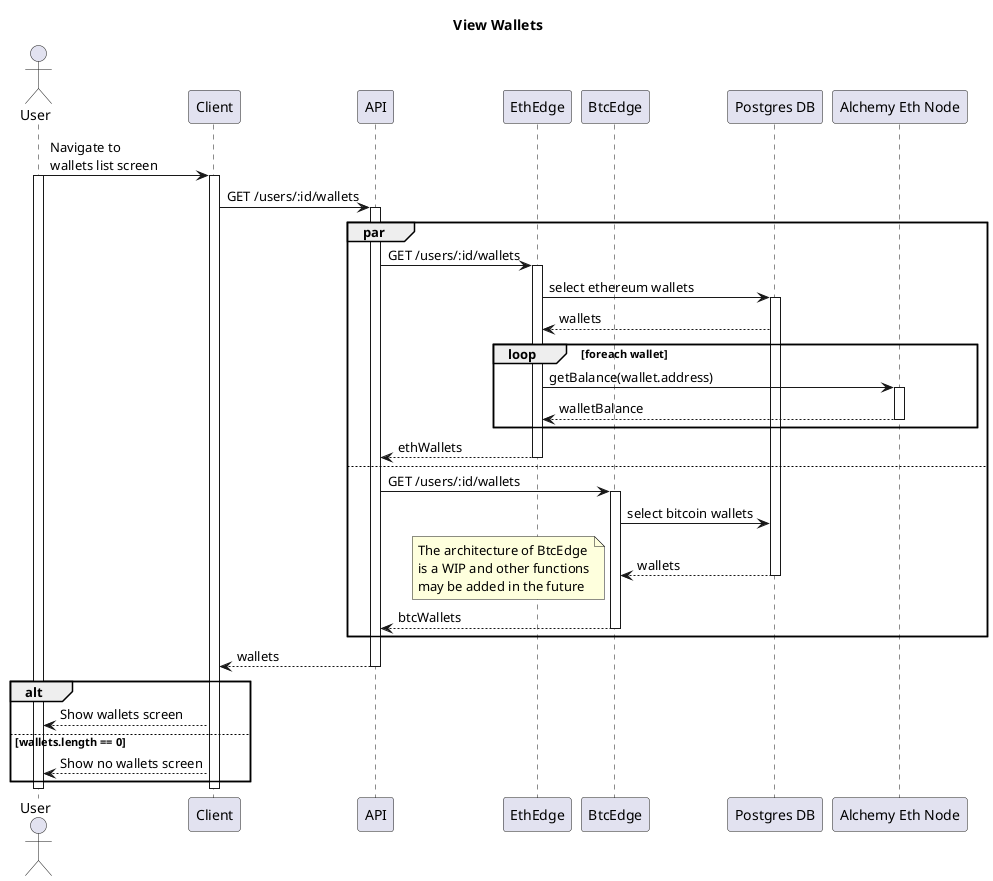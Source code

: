 @startuml

title View Wallets

actor User
participant Client
participant API
participant EthEdge
participant BtcEdge
participant "Postgres DB"
participant "Alchemy Eth Node"

User -> Client: Navigate to\nwallets list screen
activate User
activate Client
Client -> API: GET /users/:id/wallets
activate API

par
    API -> EthEdge: GET /users/:id/wallets
    activate EthEdge
    EthEdge -> "Postgres DB": select ethereum wallets
    activate "Postgres DB"
    "Postgres DB" --> EthEdge: wallets

    loop foreach wallet
        EthEdge -> "Alchemy Eth Node": getBalance(wallet.address)
        activate "Alchemy Eth Node"
        "Alchemy Eth Node" --> EthEdge: walletBalance
        deactivate "Alchemy Eth Node"
    end

    EthEdge --> API: ethWallets
    deactivate EthEdge
else
    API -> BtcEdge: GET /users/:id/wallets
    activate BtcEdge
    BtcEdge -> "Postgres DB": select bitcoin wallets
    "Postgres DB" --> BtcEdge: wallets
    deactivate "Postgres DB"
    note left: The architecture of BtcEdge\nis a WIP and other functions\nmay be added in the future

    BtcEdge --> API: btcWallets
    deactivate BtcEdge
end

API --> Client: wallets
deactivate API
alt
    Client --> User: Show wallets screen
else wallets.length == 0
    Client --> User: Show no wallets screen
end
deactivate Client
deactivate User

@enduml
